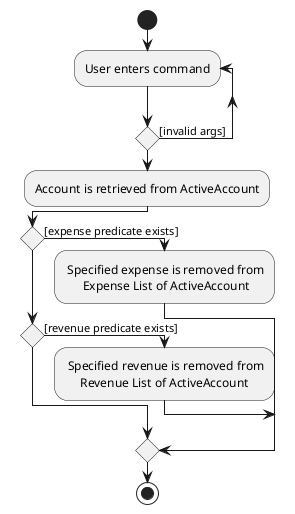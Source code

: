 @startuml
!pragma useVerticalIf on
start
repeat :User enters command;
repeat  while () is ([invalid args])
'Since the beta syntax does not support placing the condition outside the
'diamond we place it as the true branch instead.
:Account is retrieved from ActiveAccount;
if () then ([expense predicate exists])
: Specified expense is removed from
      Expense List of ActiveAccount;
else if () then ([revenue predicate exists])
: Specified revenue is removed from
     Revenue List of ActiveAccount;
endif
stop
@enduml
